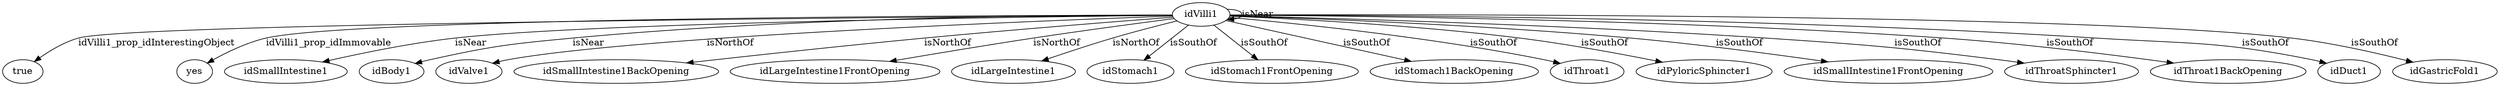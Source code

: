 digraph  {
idVilli1 [node_type=entity_node];
true [node_type=property_node];
yes [node_type=property_node];
idSmallIntestine1 [node_type=entity_node];
idBody1 [node_type=entity_node];
idValve1 [node_type=entity_node];
idSmallIntestine1BackOpening [node_type=entity_node];
idLargeIntestine1FrontOpening [node_type=entity_node];
idLargeIntestine1 [node_type=entity_node];
idStomach1 [node_type=entity_node];
idStomach1FrontOpening [node_type=entity_node];
idStomach1BackOpening [node_type=entity_node];
idThroat1 [node_type=entity_node];
idPyloricSphincter1 [node_type=entity_node];
idSmallIntestine1FrontOpening [node_type=entity_node];
idThroatSphincter1 [node_type=entity_node];
idThroat1BackOpening [node_type=entity_node];
idDuct1 [node_type=entity_node];
idGastricFold1 [node_type=entity_node];
idVilli1 -> true  [edge_type=property, label=idVilli1_prop_idInterestingObject];
idVilli1 -> yes  [edge_type=property, label=idVilli1_prop_idImmovable];
idVilli1 -> idSmallIntestine1  [edge_type=relationship, label=isNear];
idVilli1 -> idBody1  [edge_type=relationship, label=isNear];
idVilli1 -> idVilli1  [edge_type=relationship, label=isNear];
idVilli1 -> idValve1  [edge_type=relationship, label=isNorthOf];
idVilli1 -> idSmallIntestine1BackOpening  [edge_type=relationship, label=isNorthOf];
idVilli1 -> idLargeIntestine1FrontOpening  [edge_type=relationship, label=isNorthOf];
idVilli1 -> idLargeIntestine1  [edge_type=relationship, label=isNorthOf];
idVilli1 -> idStomach1  [edge_type=relationship, label=isSouthOf];
idVilli1 -> idStomach1FrontOpening  [edge_type=relationship, label=isSouthOf];
idVilli1 -> idStomach1BackOpening  [edge_type=relationship, label=isSouthOf];
idVilli1 -> idThroat1  [edge_type=relationship, label=isSouthOf];
idVilli1 -> idPyloricSphincter1  [edge_type=relationship, label=isSouthOf];
idVilli1 -> idSmallIntestine1FrontOpening  [edge_type=relationship, label=isSouthOf];
idVilli1 -> idThroatSphincter1  [edge_type=relationship, label=isSouthOf];
idVilli1 -> idThroat1BackOpening  [edge_type=relationship, label=isSouthOf];
idVilli1 -> idDuct1  [edge_type=relationship, label=isSouthOf];
idVilli1 -> idGastricFold1  [edge_type=relationship, label=isSouthOf];
}
